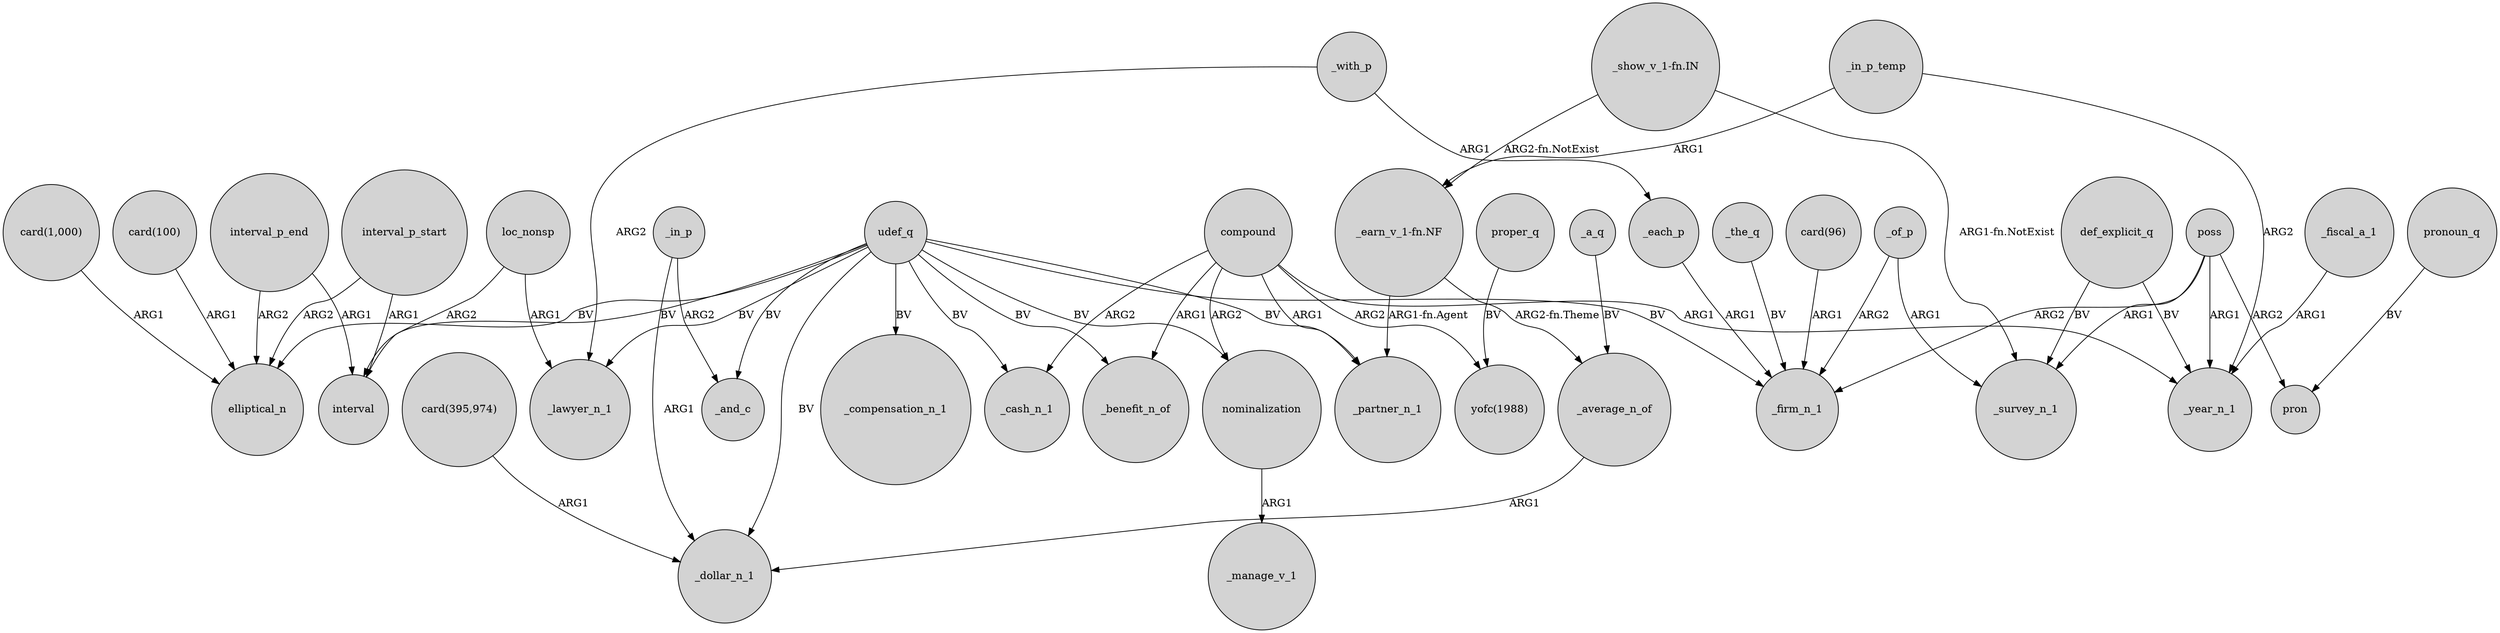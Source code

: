 digraph {
	node [shape=circle style=filled]
	_of_p -> _firm_n_1 [label=ARG2]
	"card(100)" -> elliptical_n [label=ARG1]
	_of_p -> _survey_n_1 [label=ARG1]
	loc_nonsp -> interval [label=ARG2]
	udef_q -> _compensation_n_1 [label=BV]
	udef_q -> elliptical_n [label=BV]
	poss -> pron [label=ARG2]
	_with_p -> _lawyer_n_1 [label=ARG2]
	"_show_v_1-fn.IN" -> _survey_n_1 [label="ARG1-fn.NotExist"]
	"_show_v_1-fn.IN" -> "_earn_v_1-fn.NF" [label="ARG2-fn.NotExist"]
	loc_nonsp -> _lawyer_n_1 [label=ARG1]
	_average_n_of -> _dollar_n_1 [label=ARG1]
	udef_q -> _cash_n_1 [label=BV]
	_in_p_temp -> "_earn_v_1-fn.NF" [label=ARG1]
	udef_q -> _firm_n_1 [label=BV]
	interval_p_end -> elliptical_n [label=ARG2]
	compound -> _partner_n_1 [label=ARG1]
	"_earn_v_1-fn.NF" -> _partner_n_1 [label="ARG1-fn.Agent"]
	compound -> nominalization [label=ARG2]
	_a_q -> _average_n_of [label=BV]
	interval_p_start -> elliptical_n [label=ARG2]
	udef_q -> _partner_n_1 [label=BV]
	poss -> _year_n_1 [label=ARG1]
	poss -> _survey_n_1 [label=ARG1]
	def_explicit_q -> _survey_n_1 [label=BV]
	_in_p_temp -> _year_n_1 [label=ARG2]
	pronoun_q -> pron [label=BV]
	_each_p -> _firm_n_1 [label=ARG1]
	interval_p_start -> interval [label=ARG1]
	"card(395,974)" -> _dollar_n_1 [label=ARG1]
	proper_q -> "yofc(1988)" [label=BV]
	udef_q -> _lawyer_n_1 [label=BV]
	poss -> _firm_n_1 [label=ARG2]
	"card(96)" -> _firm_n_1 [label=ARG1]
	udef_q -> nominalization [label=BV]
	compound -> _benefit_n_of [label=ARG1]
	_the_q -> _firm_n_1 [label=BV]
	interval_p_end -> interval [label=ARG1]
	_in_p -> _dollar_n_1 [label=ARG1]
	compound -> _cash_n_1 [label=ARG2]
	"_earn_v_1-fn.NF" -> _average_n_of [label="ARG2-fn.Theme"]
	"card(1,000)" -> elliptical_n [label=ARG1]
	_fiscal_a_1 -> _year_n_1 [label=ARG1]
	udef_q -> _and_c [label=BV]
	nominalization -> _manage_v_1 [label=ARG1]
	_in_p -> _and_c [label=ARG2]
	_with_p -> _each_p [label=ARG1]
	udef_q -> interval [label=BV]
	udef_q -> _benefit_n_of [label=BV]
	def_explicit_q -> _year_n_1 [label=BV]
	udef_q -> _dollar_n_1 [label=BV]
	compound -> _year_n_1 [label=ARG1]
	compound -> "yofc(1988)" [label=ARG2]
}
